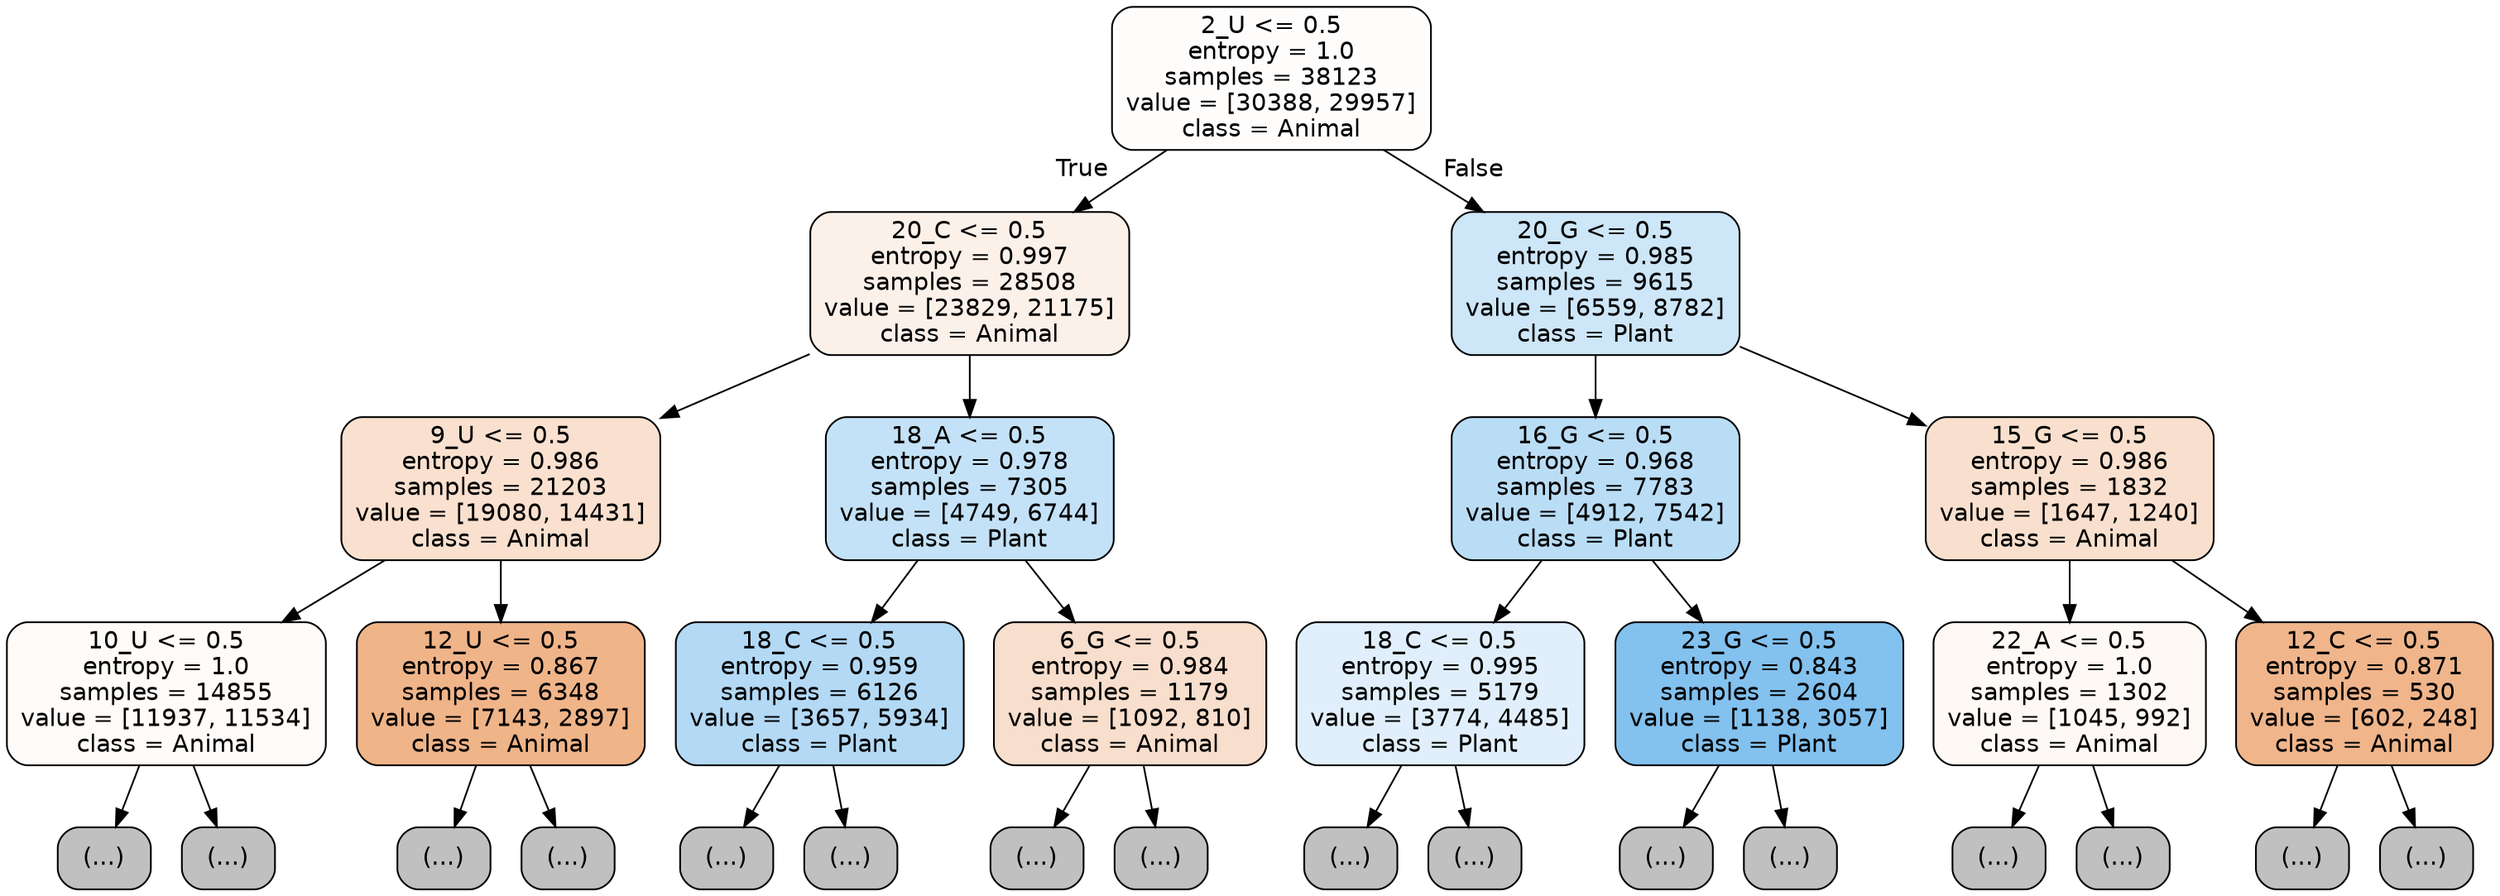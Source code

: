 digraph Tree {
node [shape=box, style="filled, rounded", color="black", fontname="helvetica"] ;
edge [fontname="helvetica"] ;
0 [label="2_U <= 0.5\nentropy = 1.0\nsamples = 38123\nvalue = [30388, 29957]\nclass = Animal", fillcolor="#fffdfc"] ;
1 [label="20_C <= 0.5\nentropy = 0.997\nsamples = 28508\nvalue = [23829, 21175]\nclass = Animal", fillcolor="#fcf1e9"] ;
0 -> 1 [labeldistance=2.5, labelangle=45, headlabel="True"] ;
2 [label="9_U <= 0.5\nentropy = 0.986\nsamples = 21203\nvalue = [19080, 14431]\nclass = Animal", fillcolor="#f9e0cf"] ;
1 -> 2 ;
3 [label="10_U <= 0.5\nentropy = 1.0\nsamples = 14855\nvalue = [11937, 11534]\nclass = Animal", fillcolor="#fefbf8"] ;
2 -> 3 ;
4 [label="(...)", fillcolor="#C0C0C0"] ;
3 -> 4 ;
4959 [label="(...)", fillcolor="#C0C0C0"] ;
3 -> 4959 ;
6908 [label="12_U <= 0.5\nentropy = 0.867\nsamples = 6348\nvalue = [7143, 2897]\nclass = Animal", fillcolor="#f0b489"] ;
2 -> 6908 ;
6909 [label="(...)", fillcolor="#C0C0C0"] ;
6908 -> 6909 ;
8922 [label="(...)", fillcolor="#C0C0C0"] ;
6908 -> 8922 ;
9799 [label="18_A <= 0.5\nentropy = 0.978\nsamples = 7305\nvalue = [4749, 6744]\nclass = Plant", fillcolor="#c4e2f7"] ;
1 -> 9799 ;
9800 [label="18_C <= 0.5\nentropy = 0.959\nsamples = 6126\nvalue = [3657, 5934]\nclass = Plant", fillcolor="#b3d9f5"] ;
9799 -> 9800 ;
9801 [label="(...)", fillcolor="#C0C0C0"] ;
9800 -> 9801 ;
11406 [label="(...)", fillcolor="#C0C0C0"] ;
9800 -> 11406 ;
12067 [label="6_G <= 0.5\nentropy = 0.984\nsamples = 1179\nvalue = [1092, 810]\nclass = Animal", fillcolor="#f8decc"] ;
9799 -> 12067 ;
12068 [label="(...)", fillcolor="#C0C0C0"] ;
12067 -> 12068 ;
12551 [label="(...)", fillcolor="#C0C0C0"] ;
12067 -> 12551 ;
12728 [label="20_G <= 0.5\nentropy = 0.985\nsamples = 9615\nvalue = [6559, 8782]\nclass = Plant", fillcolor="#cde6f8"] ;
0 -> 12728 [labeldistance=2.5, labelangle=-45, headlabel="False"] ;
12729 [label="16_G <= 0.5\nentropy = 0.968\nsamples = 7783\nvalue = [4912, 7542]\nclass = Plant", fillcolor="#baddf6"] ;
12728 -> 12729 ;
12730 [label="18_C <= 0.5\nentropy = 0.995\nsamples = 5179\nvalue = [3774, 4485]\nclass = Plant", fillcolor="#e0effb"] ;
12729 -> 12730 ;
12731 [label="(...)", fillcolor="#C0C0C0"] ;
12730 -> 12731 ;
14618 [label="(...)", fillcolor="#C0C0C0"] ;
12730 -> 14618 ;
15133 [label="23_G <= 0.5\nentropy = 0.843\nsamples = 2604\nvalue = [1138, 3057]\nclass = Plant", fillcolor="#83c1ef"] ;
12729 -> 15133 ;
15134 [label="(...)", fillcolor="#C0C0C0"] ;
15133 -> 15134 ;
15975 [label="(...)", fillcolor="#C0C0C0"] ;
15133 -> 15975 ;
16002 [label="15_G <= 0.5\nentropy = 0.986\nsamples = 1832\nvalue = [1647, 1240]\nclass = Animal", fillcolor="#f9e0ce"] ;
12728 -> 16002 ;
16003 [label="22_A <= 0.5\nentropy = 1.0\nsamples = 1302\nvalue = [1045, 992]\nclass = Animal", fillcolor="#fef9f5"] ;
16002 -> 16003 ;
16004 [label="(...)", fillcolor="#C0C0C0"] ;
16003 -> 16004 ;
16689 [label="(...)", fillcolor="#C0C0C0"] ;
16003 -> 16689 ;
16794 [label="12_C <= 0.5\nentropy = 0.871\nsamples = 530\nvalue = [602, 248]\nclass = Animal", fillcolor="#f0b58b"] ;
16002 -> 16794 ;
16795 [label="(...)", fillcolor="#C0C0C0"] ;
16794 -> 16795 ;
16998 [label="(...)", fillcolor="#C0C0C0"] ;
16794 -> 16998 ;
}